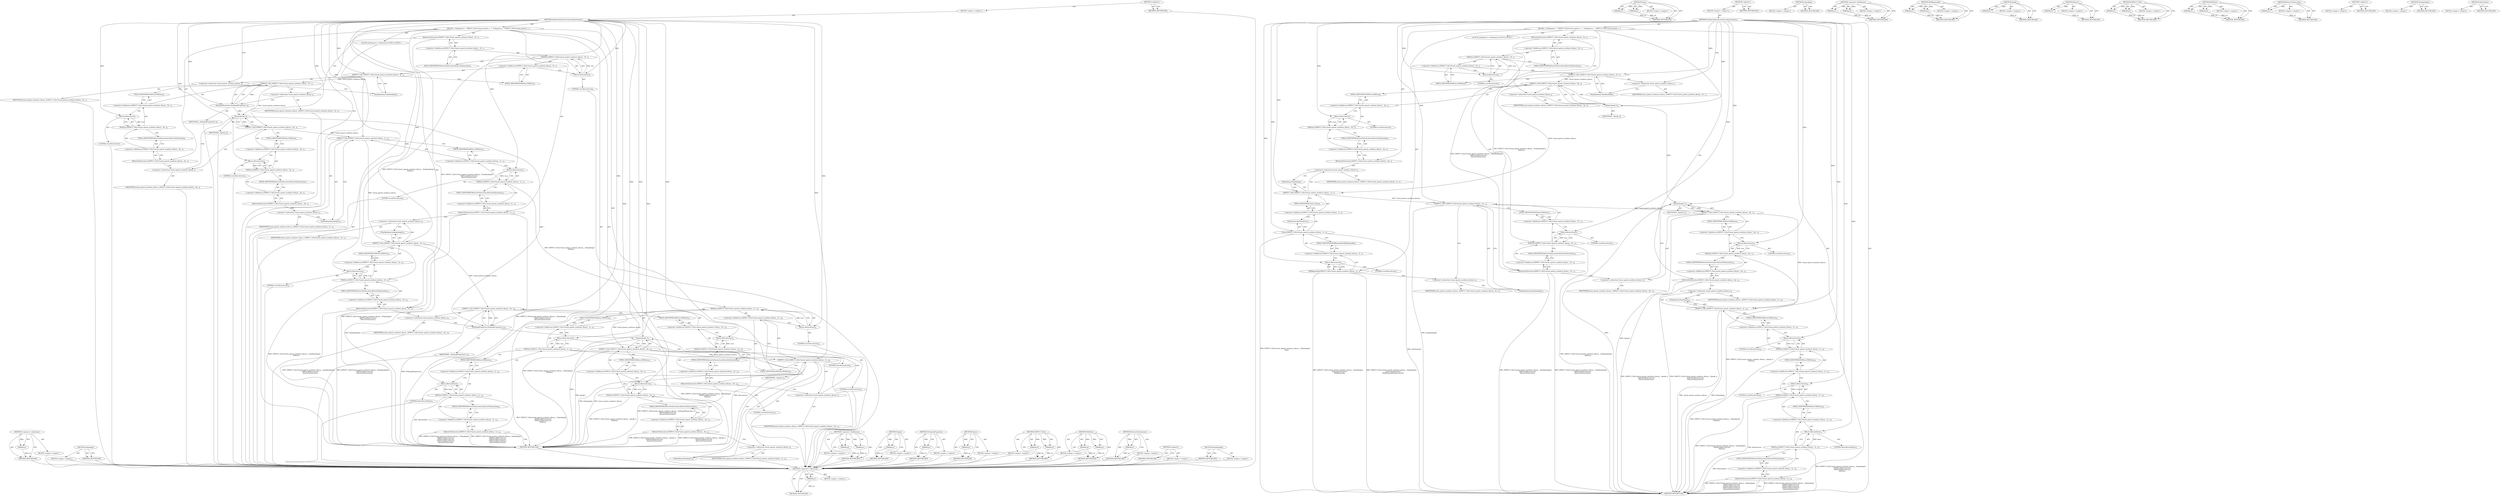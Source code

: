 digraph "StopSpeaking" {
vulnerable_134 [label=<(METHOD,&lt;operator&gt;.indirection)>];
vulnerable_135 [label=<(PARAM,p1)>];
vulnerable_136 [label=<(BLOCK,&lt;empty&gt;,&lt;empty&gt;)>];
vulnerable_137 [label=<(METHOD_RETURN,ANY)>];
vulnerable_154 [label=<(METHOD,Times)>];
vulnerable_155 [label=<(PARAM,p1)>];
vulnerable_156 [label=<(PARAM,p2)>];
vulnerable_157 [label=<(BLOCK,&lt;empty&gt;,&lt;empty&gt;)>];
vulnerable_158 [label=<(METHOD_RETURN,ANY)>];
vulnerable_6 [label=<(METHOD,&lt;global&gt;)<SUB>1</SUB>>];
vulnerable_7 [label=<(BLOCK,&lt;empty&gt;,&lt;empty&gt;)<SUB>1</SUB>>];
vulnerable_8 [label=<(METHOD,SetSpeechSynthesisLibraryExpectations)<SUB>1</SUB>>];
vulnerable_9 [label=<(BLOCK,{
  InSequence s;
   EXPECT_CALL(*mock_speech_s...,{
  InSequence s;
   EXPECT_CALL(*mock_speech_s...)<SUB>1</SUB>>];
vulnerable_10 [label="<(LOCAL,InSequence s: InSequence)<SUB>2</SUB>>"];
vulnerable_11 [label=<(RetiresOnSaturation,EXPECT_CALL(*mock_speech_synthesis_library_, St...)<SUB>3</SUB>>];
vulnerable_12 [label=<(&lt;operator&gt;.fieldAccess,EXPECT_CALL(*mock_speech_synthesis_library_, St...)<SUB>3</SUB>>];
vulnerable_13 [label=<(WillOnce,EXPECT_CALL(*mock_speech_synthesis_library_, St...)<SUB>3</SUB>>];
vulnerable_14 [label=<(&lt;operator&gt;.fieldAccess,EXPECT_CALL(*mock_speech_synthesis_library_, St...)<SUB>3</SUB>>];
vulnerable_15 [label=<(EXPECT_CALL,EXPECT_CALL(*mock_speech_synthesis_library_, St...)<SUB>3</SUB>>];
vulnerable_16 [label=<(&lt;operator&gt;.indirection,*mock_speech_synthesis_library_)<SUB>3</SUB>>];
vulnerable_17 [label=<(IDENTIFIER,mock_speech_synthesis_library_,EXPECT_CALL(*mock_speech_synthesis_library_, St...)<SUB>3</SUB>>];
vulnerable_18 [label=<(StopSpeaking,StopSpeaking())<SUB>3</SUB>>];
vulnerable_19 [label=<(FIELD_IDENTIFIER,WillOnce,WillOnce)<SUB>3</SUB>>];
vulnerable_20 [label=<(Return,Return(true))<SUB>4</SUB>>];
vulnerable_21 [label=<(LITERAL,true,Return(true))<SUB>4</SUB>>];
vulnerable_22 [label=<(FIELD_IDENTIFIER,RetiresOnSaturation,RetiresOnSaturation)<SUB>3</SUB>>];
vulnerable_23 [label=<(RetiresOnSaturation,EXPECT_CALL(*mock_speech_synthesis_library_, Sp...)<SUB>6</SUB>>];
vulnerable_24 [label=<(&lt;operator&gt;.fieldAccess,EXPECT_CALL(*mock_speech_synthesis_library_, Sp...)<SUB>6</SUB>>];
vulnerable_25 [label=<(WillOnce,EXPECT_CALL(*mock_speech_synthesis_library_, Sp...)<SUB>6</SUB>>];
vulnerable_26 [label=<(&lt;operator&gt;.fieldAccess,EXPECT_CALL(*mock_speech_synthesis_library_, Sp...)<SUB>6</SUB>>];
vulnerable_27 [label=<(EXPECT_CALL,EXPECT_CALL(*mock_speech_synthesis_library_, Sp...)<SUB>6</SUB>>];
vulnerable_28 [label=<(&lt;operator&gt;.indirection,*mock_speech_synthesis_library_)<SUB>6</SUB>>];
vulnerable_29 [label=<(IDENTIFIER,mock_speech_synthesis_library_,EXPECT_CALL(*mock_speech_synthesis_library_, Sp...)<SUB>6</SUB>>];
vulnerable_30 [label=<(Speak,Speak(_))<SUB>6</SUB>>];
vulnerable_31 [label=<(IDENTIFIER,_,Speak(_))<SUB>6</SUB>>];
vulnerable_32 [label=<(FIELD_IDENTIFIER,WillOnce,WillOnce)<SUB>6</SUB>>];
vulnerable_33 [label=<(Return,Return(true))<SUB>7</SUB>>];
vulnerable_34 [label=<(LITERAL,true,Return(true))<SUB>7</SUB>>];
vulnerable_35 [label=<(FIELD_IDENTIFIER,RetiresOnSaturation,RetiresOnSaturation)<SUB>6</SUB>>];
vulnerable_36 [label=<(WillRepeatedly,EXPECT_CALL(*mock_speech_synthesis_library_, Is...)<SUB>9</SUB>>];
vulnerable_37 [label=<(&lt;operator&gt;.fieldAccess,EXPECT_CALL(*mock_speech_synthesis_library_, Is...)<SUB>9</SUB>>];
vulnerable_38 [label=<(Times,EXPECT_CALL(*mock_speech_synthesis_library_, Is...)<SUB>9</SUB>>];
vulnerable_39 [label=<(&lt;operator&gt;.fieldAccess,EXPECT_CALL(*mock_speech_synthesis_library_, Is...)<SUB>9</SUB>>];
vulnerable_40 [label=<(EXPECT_CALL,EXPECT_CALL(*mock_speech_synthesis_library_, Is...)<SUB>9</SUB>>];
vulnerable_41 [label=<(&lt;operator&gt;.indirection,*mock_speech_synthesis_library_)<SUB>9</SUB>>];
vulnerable_42 [label=<(IDENTIFIER,mock_speech_synthesis_library_,EXPECT_CALL(*mock_speech_synthesis_library_, Is...)<SUB>9</SUB>>];
vulnerable_43 [label=<(IsSpeaking,IsSpeaking())<SUB>9</SUB>>];
vulnerable_44 [label=<(FIELD_IDENTIFIER,Times,Times)<SUB>9</SUB>>];
vulnerable_45 [label=<(AnyNumber,AnyNumber())<SUB>10</SUB>>];
vulnerable_46 [label=<(FIELD_IDENTIFIER,WillRepeatedly,WillRepeatedly)<SUB>9</SUB>>];
vulnerable_47 [label=<(Return,Return(true))<SUB>11</SUB>>];
vulnerable_48 [label=<(LITERAL,true,Return(true))<SUB>11</SUB>>];
vulnerable_49 [label=<(RetiresOnSaturation,EXPECT_CALL(*mock_speech_synthesis_library_, St...)<SUB>12</SUB>>];
vulnerable_50 [label=<(&lt;operator&gt;.fieldAccess,EXPECT_CALL(*mock_speech_synthesis_library_, St...)<SUB>12</SUB>>];
vulnerable_51 [label=<(WillOnce,EXPECT_CALL(*mock_speech_synthesis_library_, St...)<SUB>12</SUB>>];
vulnerable_52 [label=<(&lt;operator&gt;.fieldAccess,EXPECT_CALL(*mock_speech_synthesis_library_, St...)<SUB>12</SUB>>];
vulnerable_53 [label=<(EXPECT_CALL,EXPECT_CALL(*mock_speech_synthesis_library_, St...)<SUB>12</SUB>>];
vulnerable_54 [label=<(&lt;operator&gt;.indirection,*mock_speech_synthesis_library_)<SUB>12</SUB>>];
vulnerable_55 [label=<(IDENTIFIER,mock_speech_synthesis_library_,EXPECT_CALL(*mock_speech_synthesis_library_, St...)<SUB>12</SUB>>];
vulnerable_56 [label=<(StopSpeaking,StopSpeaking())<SUB>12</SUB>>];
vulnerable_57 [label=<(FIELD_IDENTIFIER,WillOnce,WillOnce)<SUB>12</SUB>>];
vulnerable_58 [label=<(Return,Return(true))<SUB>13</SUB>>];
vulnerable_59 [label=<(LITERAL,true,Return(true))<SUB>13</SUB>>];
vulnerable_60 [label=<(FIELD_IDENTIFIER,RetiresOnSaturation,RetiresOnSaturation)<SUB>12</SUB>>];
vulnerable_61 [label=<(RetiresOnSaturation,EXPECT_CALL(*mock_speech_synthesis_library_, Sp...)<SUB>15</SUB>>];
vulnerable_62 [label=<(&lt;operator&gt;.fieldAccess,EXPECT_CALL(*mock_speech_synthesis_library_, Sp...)<SUB>15</SUB>>];
vulnerable_63 [label=<(WillOnce,EXPECT_CALL(*mock_speech_synthesis_library_, Sp...)<SUB>15</SUB>>];
vulnerable_64 [label=<(&lt;operator&gt;.fieldAccess,EXPECT_CALL(*mock_speech_synthesis_library_, Sp...)<SUB>15</SUB>>];
vulnerable_65 [label=<(EXPECT_CALL,EXPECT_CALL(*mock_speech_synthesis_library_, Sp...)<SUB>15</SUB>>];
vulnerable_66 [label=<(&lt;operator&gt;.indirection,*mock_speech_synthesis_library_)<SUB>15</SUB>>];
vulnerable_67 [label=<(IDENTIFIER,mock_speech_synthesis_library_,EXPECT_CALL(*mock_speech_synthesis_library_, Sp...)<SUB>15</SUB>>];
vulnerable_68 [label=<(Speak,Speak(_))<SUB>15</SUB>>];
vulnerable_69 [label=<(IDENTIFIER,_,Speak(_))<SUB>15</SUB>>];
vulnerable_70 [label=<(FIELD_IDENTIFIER,WillOnce,WillOnce)<SUB>15</SUB>>];
vulnerable_71 [label=<(Return,Return(true))<SUB>16</SUB>>];
vulnerable_72 [label=<(LITERAL,true,Return(true))<SUB>16</SUB>>];
vulnerable_73 [label=<(FIELD_IDENTIFIER,RetiresOnSaturation,RetiresOnSaturation)<SUB>15</SUB>>];
vulnerable_74 [label=<(RetiresOnSaturation,EXPECT_CALL(*mock_speech_synthesis_library_, Is...)<SUB>18</SUB>>];
vulnerable_75 [label=<(&lt;operator&gt;.fieldAccess,EXPECT_CALL(*mock_speech_synthesis_library_, Is...)<SUB>18</SUB>>];
vulnerable_76 [label=<(WillOnce,EXPECT_CALL(*mock_speech_synthesis_library_, Is...)<SUB>18</SUB>>];
vulnerable_77 [label=<(&lt;operator&gt;.fieldAccess,EXPECT_CALL(*mock_speech_synthesis_library_, Is...)<SUB>18</SUB>>];
vulnerable_78 [label=<(WillOnce,EXPECT_CALL(*mock_speech_synthesis_library_, Is...)<SUB>18</SUB>>];
vulnerable_79 [label=<(&lt;operator&gt;.fieldAccess,EXPECT_CALL(*mock_speech_synthesis_library_, Is...)<SUB>18</SUB>>];
vulnerable_80 [label=<(WillOnce,EXPECT_CALL(*mock_speech_synthesis_library_, Is...)<SUB>18</SUB>>];
vulnerable_81 [label=<(&lt;operator&gt;.fieldAccess,EXPECT_CALL(*mock_speech_synthesis_library_, Is...)<SUB>18</SUB>>];
vulnerable_82 [label=<(EXPECT_CALL,EXPECT_CALL(*mock_speech_synthesis_library_, Is...)<SUB>18</SUB>>];
vulnerable_83 [label=<(&lt;operator&gt;.indirection,*mock_speech_synthesis_library_)<SUB>18</SUB>>];
vulnerable_84 [label=<(IDENTIFIER,mock_speech_synthesis_library_,EXPECT_CALL(*mock_speech_synthesis_library_, Is...)<SUB>18</SUB>>];
vulnerable_85 [label=<(IsSpeaking,IsSpeaking())<SUB>18</SUB>>];
vulnerable_86 [label=<(FIELD_IDENTIFIER,WillOnce,WillOnce)<SUB>18</SUB>>];
vulnerable_87 [label=<(Return,Return(true))<SUB>19</SUB>>];
vulnerable_88 [label=<(LITERAL,true,Return(true))<SUB>19</SUB>>];
vulnerable_89 [label=<(FIELD_IDENTIFIER,WillOnce,WillOnce)<SUB>18</SUB>>];
vulnerable_90 [label=<(Return,Return(true))<SUB>20</SUB>>];
vulnerable_91 [label=<(LITERAL,true,Return(true))<SUB>20</SUB>>];
vulnerable_92 [label=<(FIELD_IDENTIFIER,WillOnce,WillOnce)<SUB>18</SUB>>];
vulnerable_93 [label=<(Return,Return(false))<SUB>21</SUB>>];
vulnerable_94 [label=<(LITERAL,false,Return(false))<SUB>21</SUB>>];
vulnerable_95 [label=<(FIELD_IDENTIFIER,RetiresOnSaturation,RetiresOnSaturation)<SUB>18</SUB>>];
vulnerable_96 [label=<(METHOD_RETURN,void)<SUB>1</SUB>>];
vulnerable_98 [label=<(METHOD_RETURN,ANY)<SUB>1</SUB>>];
vulnerable_159 [label=<(METHOD,IsSpeaking)>];
vulnerable_160 [label=<(BLOCK,&lt;empty&gt;,&lt;empty&gt;)>];
vulnerable_161 [label=<(METHOD_RETURN,ANY)>];
vulnerable_119 [label=<(METHOD,&lt;operator&gt;.fieldAccess)>];
vulnerable_120 [label=<(PARAM,p1)>];
vulnerable_121 [label=<(PARAM,p2)>];
vulnerable_122 [label=<(BLOCK,&lt;empty&gt;,&lt;empty&gt;)>];
vulnerable_123 [label=<(METHOD_RETURN,ANY)>];
vulnerable_149 [label=<(METHOD,WillRepeatedly)>];
vulnerable_150 [label=<(PARAM,p1)>];
vulnerable_151 [label=<(PARAM,p2)>];
vulnerable_152 [label=<(BLOCK,&lt;empty&gt;,&lt;empty&gt;)>];
vulnerable_153 [label=<(METHOD_RETURN,ANY)>];
vulnerable_145 [label=<(METHOD,Speak)>];
vulnerable_146 [label=<(PARAM,p1)>];
vulnerable_147 [label=<(BLOCK,&lt;empty&gt;,&lt;empty&gt;)>];
vulnerable_148 [label=<(METHOD_RETURN,ANY)>];
vulnerable_141 [label=<(METHOD,Return)>];
vulnerable_142 [label=<(PARAM,p1)>];
vulnerable_143 [label=<(BLOCK,&lt;empty&gt;,&lt;empty&gt;)>];
vulnerable_144 [label=<(METHOD_RETURN,ANY)>];
vulnerable_129 [label=<(METHOD,EXPECT_CALL)>];
vulnerable_130 [label=<(PARAM,p1)>];
vulnerable_131 [label=<(PARAM,p2)>];
vulnerable_132 [label=<(BLOCK,&lt;empty&gt;,&lt;empty&gt;)>];
vulnerable_133 [label=<(METHOD_RETURN,ANY)>];
vulnerable_124 [label=<(METHOD,WillOnce)>];
vulnerable_125 [label=<(PARAM,p1)>];
vulnerable_126 [label=<(PARAM,p2)>];
vulnerable_127 [label=<(BLOCK,&lt;empty&gt;,&lt;empty&gt;)>];
vulnerable_128 [label=<(METHOD_RETURN,ANY)>];
vulnerable_115 [label=<(METHOD,RetiresOnSaturation)>];
vulnerable_116 [label=<(PARAM,p1)>];
vulnerable_117 [label=<(BLOCK,&lt;empty&gt;,&lt;empty&gt;)>];
vulnerable_118 [label=<(METHOD_RETURN,ANY)>];
vulnerable_109 [label=<(METHOD,&lt;global&gt;)<SUB>1</SUB>>];
vulnerable_110 [label=<(BLOCK,&lt;empty&gt;,&lt;empty&gt;)>];
vulnerable_111 [label=<(METHOD_RETURN,ANY)>];
vulnerable_138 [label=<(METHOD,StopSpeaking)>];
vulnerable_139 [label=<(BLOCK,&lt;empty&gt;,&lt;empty&gt;)>];
vulnerable_140 [label=<(METHOD_RETURN,ANY)>];
vulnerable_162 [label=<(METHOD,AnyNumber)>];
vulnerable_163 [label=<(BLOCK,&lt;empty&gt;,&lt;empty&gt;)>];
vulnerable_164 [label=<(METHOD_RETURN,ANY)>];
fixed_159 [label=<(METHOD,&lt;operator&gt;.indirection)>];
fixed_160 [label=<(PARAM,p1)>];
fixed_161 [label=<(BLOCK,&lt;empty&gt;,&lt;empty&gt;)>];
fixed_162 [label=<(METHOD_RETURN,ANY)>];
fixed_178 [label=<(METHOD,IsSpeaking)>];
fixed_179 [label=<(BLOCK,&lt;empty&gt;,&lt;empty&gt;)>];
fixed_180 [label=<(METHOD_RETURN,ANY)>];
fixed_6 [label=<(METHOD,&lt;global&gt;)<SUB>1</SUB>>];
fixed_7 [label=<(BLOCK,&lt;empty&gt;,&lt;empty&gt;)<SUB>1</SUB>>];
fixed_8 [label=<(METHOD,SetSpeechSynthesisLibraryExpectations)<SUB>1</SUB>>];
fixed_9 [label=<(BLOCK,{
  InSequence s;
   EXPECT_CALL(*mock_speech_s...,{
  InSequence s;
   EXPECT_CALL(*mock_speech_s...)<SUB>1</SUB>>];
fixed_10 [label="<(LOCAL,InSequence s: InSequence)<SUB>2</SUB>>"];
fixed_11 [label=<(RetiresOnSaturation,EXPECT_CALL(*mock_speech_synthesis_library_, St...)<SUB>3</SUB>>];
fixed_12 [label=<(&lt;operator&gt;.fieldAccess,EXPECT_CALL(*mock_speech_synthesis_library_, St...)<SUB>3</SUB>>];
fixed_13 [label=<(WillOnce,EXPECT_CALL(*mock_speech_synthesis_library_, St...)<SUB>3</SUB>>];
fixed_14 [label=<(&lt;operator&gt;.fieldAccess,EXPECT_CALL(*mock_speech_synthesis_library_, St...)<SUB>3</SUB>>];
fixed_15 [label=<(EXPECT_CALL,EXPECT_CALL(*mock_speech_synthesis_library_, St...)<SUB>3</SUB>>];
fixed_16 [label=<(&lt;operator&gt;.indirection,*mock_speech_synthesis_library_)<SUB>3</SUB>>];
fixed_17 [label=<(IDENTIFIER,mock_speech_synthesis_library_,EXPECT_CALL(*mock_speech_synthesis_library_, St...)<SUB>3</SUB>>];
fixed_18 [label=<(StopSpeaking,StopSpeaking())<SUB>3</SUB>>];
fixed_19 [label=<(FIELD_IDENTIFIER,WillOnce,WillOnce)<SUB>3</SUB>>];
fixed_20 [label=<(Return,Return(true))<SUB>4</SUB>>];
fixed_21 [label=<(LITERAL,true,Return(true))<SUB>4</SUB>>];
fixed_22 [label=<(FIELD_IDENTIFIER,RetiresOnSaturation,RetiresOnSaturation)<SUB>3</SUB>>];
fixed_23 [label=<(RetiresOnSaturation,EXPECT_CALL(*mock_speech_synthesis_library_, Se...)<SUB>6</SUB>>];
fixed_24 [label=<(&lt;operator&gt;.fieldAccess,EXPECT_CALL(*mock_speech_synthesis_library_, Se...)<SUB>6</SUB>>];
fixed_25 [label=<(WillOnce,EXPECT_CALL(*mock_speech_synthesis_library_, Se...)<SUB>6</SUB>>];
fixed_26 [label=<(&lt;operator&gt;.fieldAccess,EXPECT_CALL(*mock_speech_synthesis_library_, Se...)<SUB>6</SUB>>];
fixed_27 [label=<(EXPECT_CALL,EXPECT_CALL(*mock_speech_synthesis_library_, Se...)<SUB>6</SUB>>];
fixed_28 [label=<(&lt;operator&gt;.indirection,*mock_speech_synthesis_library_)<SUB>6</SUB>>];
fixed_29 [label=<(IDENTIFIER,mock_speech_synthesis_library_,EXPECT_CALL(*mock_speech_synthesis_library_, Se...)<SUB>6</SUB>>];
fixed_30 [label=<(SetSpeakProperties,SetSpeakProperties(_))<SUB>6</SUB>>];
fixed_31 [label=<(IDENTIFIER,_,SetSpeakProperties(_))<SUB>6</SUB>>];
fixed_32 [label=<(FIELD_IDENTIFIER,WillOnce,WillOnce)<SUB>6</SUB>>];
fixed_33 [label=<(Return,Return(true))<SUB>7</SUB>>];
fixed_34 [label=<(LITERAL,true,Return(true))<SUB>7</SUB>>];
fixed_35 [label=<(FIELD_IDENTIFIER,RetiresOnSaturation,RetiresOnSaturation)<SUB>6</SUB>>];
fixed_36 [label=<(RetiresOnSaturation,EXPECT_CALL(*mock_speech_synthesis_library_, Sp...)<SUB>9</SUB>>];
fixed_37 [label=<(&lt;operator&gt;.fieldAccess,EXPECT_CALL(*mock_speech_synthesis_library_, Sp...)<SUB>9</SUB>>];
fixed_38 [label=<(WillOnce,EXPECT_CALL(*mock_speech_synthesis_library_, Sp...)<SUB>9</SUB>>];
fixed_39 [label=<(&lt;operator&gt;.fieldAccess,EXPECT_CALL(*mock_speech_synthesis_library_, Sp...)<SUB>9</SUB>>];
fixed_40 [label=<(EXPECT_CALL,EXPECT_CALL(*mock_speech_synthesis_library_, Sp...)<SUB>9</SUB>>];
fixed_41 [label=<(&lt;operator&gt;.indirection,*mock_speech_synthesis_library_)<SUB>9</SUB>>];
fixed_42 [label=<(IDENTIFIER,mock_speech_synthesis_library_,EXPECT_CALL(*mock_speech_synthesis_library_, Sp...)<SUB>9</SUB>>];
fixed_43 [label=<(Speak,Speak(_))<SUB>9</SUB>>];
fixed_44 [label=<(IDENTIFIER,_,Speak(_))<SUB>9</SUB>>];
fixed_45 [label=<(FIELD_IDENTIFIER,WillOnce,WillOnce)<SUB>9</SUB>>];
fixed_46 [label=<(Return,Return(true))<SUB>10</SUB>>];
fixed_47 [label=<(LITERAL,true,Return(true))<SUB>10</SUB>>];
fixed_48 [label=<(FIELD_IDENTIFIER,RetiresOnSaturation,RetiresOnSaturation)<SUB>9</SUB>>];
fixed_49 [label=<(RetiresOnSaturation,EXPECT_CALL(*mock_speech_synthesis_library_, Is...)<SUB>12</SUB>>];
fixed_50 [label=<(&lt;operator&gt;.fieldAccess,EXPECT_CALL(*mock_speech_synthesis_library_, Is...)<SUB>12</SUB>>];
fixed_51 [label=<(WillOnce,EXPECT_CALL(*mock_speech_synthesis_library_, Is...)<SUB>12</SUB>>];
fixed_52 [label=<(&lt;operator&gt;.fieldAccess,EXPECT_CALL(*mock_speech_synthesis_library_, Is...)<SUB>12</SUB>>];
fixed_53 [label=<(EXPECT_CALL,EXPECT_CALL(*mock_speech_synthesis_library_, Is...)<SUB>12</SUB>>];
fixed_54 [label=<(&lt;operator&gt;.indirection,*mock_speech_synthesis_library_)<SUB>12</SUB>>];
fixed_55 [label=<(IDENTIFIER,mock_speech_synthesis_library_,EXPECT_CALL(*mock_speech_synthesis_library_, Is...)<SUB>12</SUB>>];
fixed_56 [label=<(IsSpeaking,IsSpeaking())<SUB>12</SUB>>];
fixed_57 [label=<(FIELD_IDENTIFIER,WillOnce,WillOnce)<SUB>12</SUB>>];
fixed_58 [label=<(Return,Return(true))<SUB>13</SUB>>];
fixed_59 [label=<(LITERAL,true,Return(true))<SUB>13</SUB>>];
fixed_60 [label=<(FIELD_IDENTIFIER,RetiresOnSaturation,RetiresOnSaturation)<SUB>12</SUB>>];
fixed_61 [label=<(RetiresOnSaturation,EXPECT_CALL(*mock_speech_synthesis_library_, St...)<SUB>15</SUB>>];
fixed_62 [label=<(&lt;operator&gt;.fieldAccess,EXPECT_CALL(*mock_speech_synthesis_library_, St...)<SUB>15</SUB>>];
fixed_63 [label=<(WillOnce,EXPECT_CALL(*mock_speech_synthesis_library_, St...)<SUB>15</SUB>>];
fixed_64 [label=<(&lt;operator&gt;.fieldAccess,EXPECT_CALL(*mock_speech_synthesis_library_, St...)<SUB>15</SUB>>];
fixed_65 [label=<(EXPECT_CALL,EXPECT_CALL(*mock_speech_synthesis_library_, St...)<SUB>15</SUB>>];
fixed_66 [label=<(&lt;operator&gt;.indirection,*mock_speech_synthesis_library_)<SUB>15</SUB>>];
fixed_67 [label=<(IDENTIFIER,mock_speech_synthesis_library_,EXPECT_CALL(*mock_speech_synthesis_library_, St...)<SUB>15</SUB>>];
fixed_68 [label=<(StopSpeaking,StopSpeaking())<SUB>15</SUB>>];
fixed_69 [label=<(FIELD_IDENTIFIER,WillOnce,WillOnce)<SUB>15</SUB>>];
fixed_70 [label=<(Return,Return(true))<SUB>16</SUB>>];
fixed_71 [label=<(LITERAL,true,Return(true))<SUB>16</SUB>>];
fixed_72 [label=<(FIELD_IDENTIFIER,RetiresOnSaturation,RetiresOnSaturation)<SUB>15</SUB>>];
fixed_73 [label=<(RetiresOnSaturation,EXPECT_CALL(*mock_speech_synthesis_library_, Se...)<SUB>18</SUB>>];
fixed_74 [label=<(&lt;operator&gt;.fieldAccess,EXPECT_CALL(*mock_speech_synthesis_library_, Se...)<SUB>18</SUB>>];
fixed_75 [label=<(WillOnce,EXPECT_CALL(*mock_speech_synthesis_library_, Se...)<SUB>18</SUB>>];
fixed_76 [label=<(&lt;operator&gt;.fieldAccess,EXPECT_CALL(*mock_speech_synthesis_library_, Se...)<SUB>18</SUB>>];
fixed_77 [label=<(EXPECT_CALL,EXPECT_CALL(*mock_speech_synthesis_library_, Se...)<SUB>18</SUB>>];
fixed_78 [label=<(&lt;operator&gt;.indirection,*mock_speech_synthesis_library_)<SUB>18</SUB>>];
fixed_79 [label=<(IDENTIFIER,mock_speech_synthesis_library_,EXPECT_CALL(*mock_speech_synthesis_library_, Se...)<SUB>18</SUB>>];
fixed_80 [label=<(SetSpeakProperties,SetSpeakProperties(_))<SUB>18</SUB>>];
fixed_81 [label=<(IDENTIFIER,_,SetSpeakProperties(_))<SUB>18</SUB>>];
fixed_82 [label=<(FIELD_IDENTIFIER,WillOnce,WillOnce)<SUB>18</SUB>>];
fixed_83 [label=<(Return,Return(true))<SUB>19</SUB>>];
fixed_84 [label=<(LITERAL,true,Return(true))<SUB>19</SUB>>];
fixed_85 [label=<(FIELD_IDENTIFIER,RetiresOnSaturation,RetiresOnSaturation)<SUB>18</SUB>>];
fixed_86 [label=<(RetiresOnSaturation,EXPECT_CALL(*mock_speech_synthesis_library_, Sp...)<SUB>21</SUB>>];
fixed_87 [label=<(&lt;operator&gt;.fieldAccess,EXPECT_CALL(*mock_speech_synthesis_library_, Sp...)<SUB>21</SUB>>];
fixed_88 [label=<(WillOnce,EXPECT_CALL(*mock_speech_synthesis_library_, Sp...)<SUB>21</SUB>>];
fixed_89 [label=<(&lt;operator&gt;.fieldAccess,EXPECT_CALL(*mock_speech_synthesis_library_, Sp...)<SUB>21</SUB>>];
fixed_90 [label=<(EXPECT_CALL,EXPECT_CALL(*mock_speech_synthesis_library_, Sp...)<SUB>21</SUB>>];
fixed_91 [label=<(&lt;operator&gt;.indirection,*mock_speech_synthesis_library_)<SUB>21</SUB>>];
fixed_92 [label=<(IDENTIFIER,mock_speech_synthesis_library_,EXPECT_CALL(*mock_speech_synthesis_library_, Sp...)<SUB>21</SUB>>];
fixed_93 [label=<(Speak,Speak(_))<SUB>21</SUB>>];
fixed_94 [label=<(IDENTIFIER,_,Speak(_))<SUB>21</SUB>>];
fixed_95 [label=<(FIELD_IDENTIFIER,WillOnce,WillOnce)<SUB>21</SUB>>];
fixed_96 [label=<(Return,Return(true))<SUB>22</SUB>>];
fixed_97 [label=<(LITERAL,true,Return(true))<SUB>22</SUB>>];
fixed_98 [label=<(FIELD_IDENTIFIER,RetiresOnSaturation,RetiresOnSaturation)<SUB>21</SUB>>];
fixed_99 [label=<(RetiresOnSaturation,EXPECT_CALL(*mock_speech_synthesis_library_, Is...)<SUB>24</SUB>>];
fixed_100 [label=<(&lt;operator&gt;.fieldAccess,EXPECT_CALL(*mock_speech_synthesis_library_, Is...)<SUB>24</SUB>>];
fixed_101 [label=<(WillOnce,EXPECT_CALL(*mock_speech_synthesis_library_, Is...)<SUB>24</SUB>>];
fixed_102 [label=<(&lt;operator&gt;.fieldAccess,EXPECT_CALL(*mock_speech_synthesis_library_, Is...)<SUB>24</SUB>>];
fixed_103 [label=<(WillOnce,EXPECT_CALL(*mock_speech_synthesis_library_, Is...)<SUB>24</SUB>>];
fixed_104 [label=<(&lt;operator&gt;.fieldAccess,EXPECT_CALL(*mock_speech_synthesis_library_, Is...)<SUB>24</SUB>>];
fixed_105 [label=<(WillOnce,EXPECT_CALL(*mock_speech_synthesis_library_, Is...)<SUB>24</SUB>>];
fixed_106 [label=<(&lt;operator&gt;.fieldAccess,EXPECT_CALL(*mock_speech_synthesis_library_, Is...)<SUB>24</SUB>>];
fixed_107 [label=<(EXPECT_CALL,EXPECT_CALL(*mock_speech_synthesis_library_, Is...)<SUB>24</SUB>>];
fixed_108 [label=<(&lt;operator&gt;.indirection,*mock_speech_synthesis_library_)<SUB>24</SUB>>];
fixed_109 [label=<(IDENTIFIER,mock_speech_synthesis_library_,EXPECT_CALL(*mock_speech_synthesis_library_, Is...)<SUB>24</SUB>>];
fixed_110 [label=<(IsSpeaking,IsSpeaking())<SUB>24</SUB>>];
fixed_111 [label=<(FIELD_IDENTIFIER,WillOnce,WillOnce)<SUB>24</SUB>>];
fixed_112 [label=<(Return,Return(true))<SUB>25</SUB>>];
fixed_113 [label=<(LITERAL,true,Return(true))<SUB>25</SUB>>];
fixed_114 [label=<(FIELD_IDENTIFIER,WillOnce,WillOnce)<SUB>24</SUB>>];
fixed_115 [label=<(Return,Return(true))<SUB>26</SUB>>];
fixed_116 [label=<(LITERAL,true,Return(true))<SUB>26</SUB>>];
fixed_117 [label=<(FIELD_IDENTIFIER,WillOnce,WillOnce)<SUB>24</SUB>>];
fixed_118 [label=<(Return,Return(false))<SUB>27</SUB>>];
fixed_119 [label=<(LITERAL,false,Return(false))<SUB>27</SUB>>];
fixed_120 [label=<(FIELD_IDENTIFIER,RetiresOnSaturation,RetiresOnSaturation)<SUB>24</SUB>>];
fixed_121 [label=<(METHOD_RETURN,void)<SUB>1</SUB>>];
fixed_123 [label=<(METHOD_RETURN,ANY)<SUB>1</SUB>>];
fixed_144 [label=<(METHOD,&lt;operator&gt;.fieldAccess)>];
fixed_145 [label=<(PARAM,p1)>];
fixed_146 [label=<(PARAM,p2)>];
fixed_147 [label=<(BLOCK,&lt;empty&gt;,&lt;empty&gt;)>];
fixed_148 [label=<(METHOD_RETURN,ANY)>];
fixed_174 [label=<(METHOD,Speak)>];
fixed_175 [label=<(PARAM,p1)>];
fixed_176 [label=<(BLOCK,&lt;empty&gt;,&lt;empty&gt;)>];
fixed_177 [label=<(METHOD_RETURN,ANY)>];
fixed_170 [label=<(METHOD,SetSpeakProperties)>];
fixed_171 [label=<(PARAM,p1)>];
fixed_172 [label=<(BLOCK,&lt;empty&gt;,&lt;empty&gt;)>];
fixed_173 [label=<(METHOD_RETURN,ANY)>];
fixed_166 [label=<(METHOD,Return)>];
fixed_167 [label=<(PARAM,p1)>];
fixed_168 [label=<(BLOCK,&lt;empty&gt;,&lt;empty&gt;)>];
fixed_169 [label=<(METHOD_RETURN,ANY)>];
fixed_154 [label=<(METHOD,EXPECT_CALL)>];
fixed_155 [label=<(PARAM,p1)>];
fixed_156 [label=<(PARAM,p2)>];
fixed_157 [label=<(BLOCK,&lt;empty&gt;,&lt;empty&gt;)>];
fixed_158 [label=<(METHOD_RETURN,ANY)>];
fixed_149 [label=<(METHOD,WillOnce)>];
fixed_150 [label=<(PARAM,p1)>];
fixed_151 [label=<(PARAM,p2)>];
fixed_152 [label=<(BLOCK,&lt;empty&gt;,&lt;empty&gt;)>];
fixed_153 [label=<(METHOD_RETURN,ANY)>];
fixed_140 [label=<(METHOD,RetiresOnSaturation)>];
fixed_141 [label=<(PARAM,p1)>];
fixed_142 [label=<(BLOCK,&lt;empty&gt;,&lt;empty&gt;)>];
fixed_143 [label=<(METHOD_RETURN,ANY)>];
fixed_134 [label=<(METHOD,&lt;global&gt;)<SUB>1</SUB>>];
fixed_135 [label=<(BLOCK,&lt;empty&gt;,&lt;empty&gt;)>];
fixed_136 [label=<(METHOD_RETURN,ANY)>];
fixed_163 [label=<(METHOD,StopSpeaking)>];
fixed_164 [label=<(BLOCK,&lt;empty&gt;,&lt;empty&gt;)>];
fixed_165 [label=<(METHOD_RETURN,ANY)>];
vulnerable_134 -> vulnerable_135  [key=0, label="AST: "];
vulnerable_134 -> vulnerable_135  [key=1, label="DDG: "];
vulnerable_134 -> vulnerable_136  [key=0, label="AST: "];
vulnerable_134 -> vulnerable_137  [key=0, label="AST: "];
vulnerable_134 -> vulnerable_137  [key=1, label="CFG: "];
vulnerable_135 -> vulnerable_137  [key=0, label="DDG: p1"];
vulnerable_154 -> vulnerable_155  [key=0, label="AST: "];
vulnerable_154 -> vulnerable_155  [key=1, label="DDG: "];
vulnerable_154 -> vulnerable_157  [key=0, label="AST: "];
vulnerable_154 -> vulnerable_156  [key=0, label="AST: "];
vulnerable_154 -> vulnerable_156  [key=1, label="DDG: "];
vulnerable_154 -> vulnerable_158  [key=0, label="AST: "];
vulnerable_154 -> vulnerable_158  [key=1, label="CFG: "];
vulnerable_155 -> vulnerable_158  [key=0, label="DDG: p1"];
vulnerable_156 -> vulnerable_158  [key=0, label="DDG: p2"];
vulnerable_6 -> vulnerable_7  [key=0, label="AST: "];
vulnerable_6 -> vulnerable_98  [key=0, label="AST: "];
vulnerable_6 -> vulnerable_98  [key=1, label="CFG: "];
vulnerable_7 -> vulnerable_8  [key=0, label="AST: "];
vulnerable_8 -> vulnerable_9  [key=0, label="AST: "];
vulnerable_8 -> vulnerable_96  [key=0, label="AST: "];
vulnerable_8 -> vulnerable_16  [key=0, label="CFG: "];
vulnerable_8 -> vulnerable_47  [key=0, label="DDG: "];
vulnerable_8 -> vulnerable_38  [key=0, label="DDG: "];
vulnerable_8 -> vulnerable_20  [key=0, label="DDG: "];
vulnerable_8 -> vulnerable_33  [key=0, label="DDG: "];
vulnerable_8 -> vulnerable_58  [key=0, label="DDG: "];
vulnerable_8 -> vulnerable_71  [key=0, label="DDG: "];
vulnerable_8 -> vulnerable_93  [key=0, label="DDG: "];
vulnerable_8 -> vulnerable_15  [key=0, label="DDG: "];
vulnerable_8 -> vulnerable_40  [key=0, label="DDG: "];
vulnerable_8 -> vulnerable_53  [key=0, label="DDG: "];
vulnerable_8 -> vulnerable_30  [key=0, label="DDG: "];
vulnerable_8 -> vulnerable_68  [key=0, label="DDG: "];
vulnerable_8 -> vulnerable_90  [key=0, label="DDG: "];
vulnerable_8 -> vulnerable_87  [key=0, label="DDG: "];
vulnerable_8 -> vulnerable_82  [key=0, label="DDG: "];
vulnerable_9 -> vulnerable_10  [key=0, label="AST: "];
vulnerable_9 -> vulnerable_11  [key=0, label="AST: "];
vulnerable_9 -> vulnerable_23  [key=0, label="AST: "];
vulnerable_9 -> vulnerable_36  [key=0, label="AST: "];
vulnerable_9 -> vulnerable_49  [key=0, label="AST: "];
vulnerable_9 -> vulnerable_61  [key=0, label="AST: "];
vulnerable_9 -> vulnerable_74  [key=0, label="AST: "];
vulnerable_11 -> vulnerable_12  [key=0, label="AST: "];
vulnerable_11 -> vulnerable_28  [key=0, label="CFG: "];
vulnerable_11 -> vulnerable_49  [key=0, label="DDG: EXPECT_CALL(*mock_speech_synthesis_library_, StopSpeaking())
       .WillOnce(Return(true))
       .RetiresOnSaturation"];
vulnerable_12 -> vulnerable_13  [key=0, label="AST: "];
vulnerable_12 -> vulnerable_22  [key=0, label="AST: "];
vulnerable_12 -> vulnerable_11  [key=0, label="CFG: "];
vulnerable_13 -> vulnerable_14  [key=0, label="AST: "];
vulnerable_13 -> vulnerable_20  [key=0, label="AST: "];
vulnerable_13 -> vulnerable_22  [key=0, label="CFG: "];
vulnerable_13 -> vulnerable_51  [key=0, label="DDG: EXPECT_CALL(*mock_speech_synthesis_library_, StopSpeaking())
       .WillOnce"];
vulnerable_14 -> vulnerable_15  [key=0, label="AST: "];
vulnerable_14 -> vulnerable_19  [key=0, label="AST: "];
vulnerable_14 -> vulnerable_20  [key=0, label="CFG: "];
vulnerable_15 -> vulnerable_16  [key=0, label="AST: "];
vulnerable_15 -> vulnerable_18  [key=0, label="AST: "];
vulnerable_15 -> vulnerable_19  [key=0, label="CFG: "];
vulnerable_15 -> vulnerable_27  [key=0, label="DDG: *mock_speech_synthesis_library_"];
vulnerable_16 -> vulnerable_17  [key=0, label="AST: "];
vulnerable_16 -> vulnerable_18  [key=0, label="CFG: "];
vulnerable_18 -> vulnerable_15  [key=0, label="CFG: "];
vulnerable_19 -> vulnerable_14  [key=0, label="CFG: "];
vulnerable_20 -> vulnerable_21  [key=0, label="AST: "];
vulnerable_20 -> vulnerable_13  [key=0, label="CFG: "];
vulnerable_20 -> vulnerable_13  [key=1, label="DDG: true"];
vulnerable_22 -> vulnerable_12  [key=0, label="CFG: "];
vulnerable_23 -> vulnerable_24  [key=0, label="AST: "];
vulnerable_23 -> vulnerable_41  [key=0, label="CFG: "];
vulnerable_24 -> vulnerable_25  [key=0, label="AST: "];
vulnerable_24 -> vulnerable_35  [key=0, label="AST: "];
vulnerable_24 -> vulnerable_23  [key=0, label="CFG: "];
vulnerable_25 -> vulnerable_26  [key=0, label="AST: "];
vulnerable_25 -> vulnerable_33  [key=0, label="AST: "];
vulnerable_25 -> vulnerable_35  [key=0, label="CFG: "];
vulnerable_26 -> vulnerable_27  [key=0, label="AST: "];
vulnerable_26 -> vulnerable_32  [key=0, label="AST: "];
vulnerable_26 -> vulnerable_33  [key=0, label="CFG: "];
vulnerable_27 -> vulnerable_28  [key=0, label="AST: "];
vulnerable_27 -> vulnerable_30  [key=0, label="AST: "];
vulnerable_27 -> vulnerable_32  [key=0, label="CFG: "];
vulnerable_27 -> vulnerable_40  [key=0, label="DDG: *mock_speech_synthesis_library_"];
vulnerable_28 -> vulnerable_29  [key=0, label="AST: "];
vulnerable_28 -> vulnerable_30  [key=0, label="CFG: "];
vulnerable_30 -> vulnerable_31  [key=0, label="AST: "];
vulnerable_30 -> vulnerable_27  [key=0, label="CFG: "];
vulnerable_30 -> vulnerable_27  [key=1, label="DDG: _"];
vulnerable_30 -> vulnerable_68  [key=0, label="DDG: _"];
vulnerable_32 -> vulnerable_26  [key=0, label="CFG: "];
vulnerable_33 -> vulnerable_34  [key=0, label="AST: "];
vulnerable_33 -> vulnerable_25  [key=0, label="CFG: "];
vulnerable_33 -> vulnerable_25  [key=1, label="DDG: true"];
vulnerable_35 -> vulnerable_24  [key=0, label="CFG: "];
vulnerable_36 -> vulnerable_37  [key=0, label="AST: "];
vulnerable_36 -> vulnerable_47  [key=0, label="AST: "];
vulnerable_36 -> vulnerable_54  [key=0, label="CFG: "];
vulnerable_36 -> vulnerable_96  [key=0, label="DDG: EXPECT_CALL(*mock_speech_synthesis_library_, IsSpeaking())
      .Times(AnyNumber())
      .WillRepeatedly"];
vulnerable_36 -> vulnerable_96  [key=1, label="DDG: EXPECT_CALL(*mock_speech_synthesis_library_, IsSpeaking())
      .Times(AnyNumber())
      .WillRepeatedly(Return(true))"];
vulnerable_37 -> vulnerable_38  [key=0, label="AST: "];
vulnerable_37 -> vulnerable_46  [key=0, label="AST: "];
vulnerable_37 -> vulnerable_47  [key=0, label="CFG: "];
vulnerable_38 -> vulnerable_39  [key=0, label="AST: "];
vulnerable_38 -> vulnerable_45  [key=0, label="AST: "];
vulnerable_38 -> vulnerable_46  [key=0, label="CFG: "];
vulnerable_38 -> vulnerable_96  [key=0, label="DDG: EXPECT_CALL(*mock_speech_synthesis_library_, IsSpeaking())
      .Times"];
vulnerable_38 -> vulnerable_96  [key=1, label="DDG: AnyNumber()"];
vulnerable_39 -> vulnerable_40  [key=0, label="AST: "];
vulnerable_39 -> vulnerable_44  [key=0, label="AST: "];
vulnerable_39 -> vulnerable_45  [key=0, label="CFG: "];
vulnerable_40 -> vulnerable_41  [key=0, label="AST: "];
vulnerable_40 -> vulnerable_43  [key=0, label="AST: "];
vulnerable_40 -> vulnerable_44  [key=0, label="CFG: "];
vulnerable_40 -> vulnerable_53  [key=0, label="DDG: *mock_speech_synthesis_library_"];
vulnerable_41 -> vulnerable_42  [key=0, label="AST: "];
vulnerable_41 -> vulnerable_43  [key=0, label="CFG: "];
vulnerable_43 -> vulnerable_40  [key=0, label="CFG: "];
vulnerable_44 -> vulnerable_39  [key=0, label="CFG: "];
vulnerable_45 -> vulnerable_38  [key=0, label="CFG: "];
vulnerable_46 -> vulnerable_37  [key=0, label="CFG: "];
vulnerable_47 -> vulnerable_48  [key=0, label="AST: "];
vulnerable_47 -> vulnerable_36  [key=0, label="CFG: "];
vulnerable_47 -> vulnerable_36  [key=1, label="DDG: true"];
vulnerable_49 -> vulnerable_50  [key=0, label="AST: "];
vulnerable_49 -> vulnerable_66  [key=0, label="CFG: "];
vulnerable_49 -> vulnerable_96  [key=0, label="DDG: EXPECT_CALL(*mock_speech_synthesis_library_, StopSpeaking())
       .WillOnce(Return(true))
       .RetiresOnSaturation"];
vulnerable_49 -> vulnerable_96  [key=1, label="DDG: EXPECT_CALL(*mock_speech_synthesis_library_, StopSpeaking())
       .WillOnce(Return(true))
       .RetiresOnSaturation()"];
vulnerable_50 -> vulnerable_51  [key=0, label="AST: "];
vulnerable_50 -> vulnerable_60  [key=0, label="AST: "];
vulnerable_50 -> vulnerable_49  [key=0, label="CFG: "];
vulnerable_51 -> vulnerable_52  [key=0, label="AST: "];
vulnerable_51 -> vulnerable_58  [key=0, label="AST: "];
vulnerable_51 -> vulnerable_60  [key=0, label="CFG: "];
vulnerable_51 -> vulnerable_96  [key=0, label="DDG: EXPECT_CALL(*mock_speech_synthesis_library_, StopSpeaking())
       .WillOnce"];
vulnerable_52 -> vulnerable_53  [key=0, label="AST: "];
vulnerable_52 -> vulnerable_57  [key=0, label="AST: "];
vulnerable_52 -> vulnerable_58  [key=0, label="CFG: "];
vulnerable_53 -> vulnerable_54  [key=0, label="AST: "];
vulnerable_53 -> vulnerable_56  [key=0, label="AST: "];
vulnerable_53 -> vulnerable_57  [key=0, label="CFG: "];
vulnerable_53 -> vulnerable_96  [key=0, label="DDG: StopSpeaking()"];
vulnerable_53 -> vulnerable_65  [key=0, label="DDG: *mock_speech_synthesis_library_"];
vulnerable_54 -> vulnerable_55  [key=0, label="AST: "];
vulnerable_54 -> vulnerable_56  [key=0, label="CFG: "];
vulnerable_56 -> vulnerable_53  [key=0, label="CFG: "];
vulnerable_57 -> vulnerable_52  [key=0, label="CFG: "];
vulnerable_58 -> vulnerable_59  [key=0, label="AST: "];
vulnerable_58 -> vulnerable_51  [key=0, label="CFG: "];
vulnerable_58 -> vulnerable_51  [key=1, label="DDG: true"];
vulnerable_60 -> vulnerable_50  [key=0, label="CFG: "];
vulnerable_61 -> vulnerable_62  [key=0, label="AST: "];
vulnerable_61 -> vulnerable_83  [key=0, label="CFG: "];
vulnerable_61 -> vulnerable_96  [key=0, label="DDG: EXPECT_CALL(*mock_speech_synthesis_library_, Speak(_))
       .WillOnce(Return(true))
       .RetiresOnSaturation"];
vulnerable_61 -> vulnerable_96  [key=1, label="DDG: EXPECT_CALL(*mock_speech_synthesis_library_, Speak(_))
       .WillOnce(Return(true))
       .RetiresOnSaturation()"];
vulnerable_62 -> vulnerable_63  [key=0, label="AST: "];
vulnerable_62 -> vulnerable_73  [key=0, label="AST: "];
vulnerable_62 -> vulnerable_61  [key=0, label="CFG: "];
vulnerable_63 -> vulnerable_64  [key=0, label="AST: "];
vulnerable_63 -> vulnerable_71  [key=0, label="AST: "];
vulnerable_63 -> vulnerable_73  [key=0, label="CFG: "];
vulnerable_63 -> vulnerable_96  [key=0, label="DDG: EXPECT_CALL(*mock_speech_synthesis_library_, Speak(_))
       .WillOnce"];
vulnerable_64 -> vulnerable_65  [key=0, label="AST: "];
vulnerable_64 -> vulnerable_70  [key=0, label="AST: "];
vulnerable_64 -> vulnerable_71  [key=0, label="CFG: "];
vulnerable_65 -> vulnerable_66  [key=0, label="AST: "];
vulnerable_65 -> vulnerable_68  [key=0, label="AST: "];
vulnerable_65 -> vulnerable_70  [key=0, label="CFG: "];
vulnerable_65 -> vulnerable_96  [key=0, label="DDG: Speak(_)"];
vulnerable_65 -> vulnerable_82  [key=0, label="DDG: *mock_speech_synthesis_library_"];
vulnerable_66 -> vulnerable_67  [key=0, label="AST: "];
vulnerable_66 -> vulnerable_68  [key=0, label="CFG: "];
vulnerable_68 -> vulnerable_69  [key=0, label="AST: "];
vulnerable_68 -> vulnerable_65  [key=0, label="CFG: "];
vulnerable_68 -> vulnerable_65  [key=1, label="DDG: _"];
vulnerable_68 -> vulnerable_96  [key=0, label="DDG: _"];
vulnerable_70 -> vulnerable_64  [key=0, label="CFG: "];
vulnerable_71 -> vulnerable_72  [key=0, label="AST: "];
vulnerable_71 -> vulnerable_63  [key=0, label="CFG: "];
vulnerable_71 -> vulnerable_63  [key=1, label="DDG: true"];
vulnerable_73 -> vulnerable_62  [key=0, label="CFG: "];
vulnerable_74 -> vulnerable_75  [key=0, label="AST: "];
vulnerable_74 -> vulnerable_96  [key=0, label="CFG: "];
vulnerable_74 -> vulnerable_96  [key=1, label="DDG: EXPECT_CALL(*mock_speech_synthesis_library_, IsSpeaking())
      .WillOnce(Return(true))
      .WillOnce(Return(true))
      .WillOnce(Return(false))
      .RetiresOnSaturation"];
vulnerable_74 -> vulnerable_96  [key=2, label="DDG: EXPECT_CALL(*mock_speech_synthesis_library_, IsSpeaking())
      .WillOnce(Return(true))
      .WillOnce(Return(true))
      .WillOnce(Return(false))
      .RetiresOnSaturation()"];
vulnerable_75 -> vulnerable_76  [key=0, label="AST: "];
vulnerable_75 -> vulnerable_95  [key=0, label="AST: "];
vulnerable_75 -> vulnerable_74  [key=0, label="CFG: "];
vulnerable_76 -> vulnerable_77  [key=0, label="AST: "];
vulnerable_76 -> vulnerable_93  [key=0, label="AST: "];
vulnerable_76 -> vulnerable_95  [key=0, label="CFG: "];
vulnerable_76 -> vulnerable_96  [key=0, label="DDG: EXPECT_CALL(*mock_speech_synthesis_library_, IsSpeaking())
      .WillOnce(Return(true))
      .WillOnce(Return(true))
      .WillOnce"];
vulnerable_76 -> vulnerable_96  [key=1, label="DDG: Return(false)"];
vulnerable_77 -> vulnerable_78  [key=0, label="AST: "];
vulnerable_77 -> vulnerable_92  [key=0, label="AST: "];
vulnerable_77 -> vulnerable_93  [key=0, label="CFG: "];
vulnerable_78 -> vulnerable_79  [key=0, label="AST: "];
vulnerable_78 -> vulnerable_90  [key=0, label="AST: "];
vulnerable_78 -> vulnerable_92  [key=0, label="CFG: "];
vulnerable_78 -> vulnerable_96  [key=0, label="DDG: EXPECT_CALL(*mock_speech_synthesis_library_, IsSpeaking())
      .WillOnce(Return(true))
      .WillOnce"];
vulnerable_78 -> vulnerable_96  [key=1, label="DDG: Return(true)"];
vulnerable_79 -> vulnerable_80  [key=0, label="AST: "];
vulnerable_79 -> vulnerable_89  [key=0, label="AST: "];
vulnerable_79 -> vulnerable_90  [key=0, label="CFG: "];
vulnerable_80 -> vulnerable_81  [key=0, label="AST: "];
vulnerable_80 -> vulnerable_87  [key=0, label="AST: "];
vulnerable_80 -> vulnerable_89  [key=0, label="CFG: "];
vulnerable_80 -> vulnerable_96  [key=0, label="DDG: EXPECT_CALL(*mock_speech_synthesis_library_, IsSpeaking())
      .WillOnce"];
vulnerable_81 -> vulnerable_82  [key=0, label="AST: "];
vulnerable_81 -> vulnerable_86  [key=0, label="AST: "];
vulnerable_81 -> vulnerable_87  [key=0, label="CFG: "];
vulnerable_82 -> vulnerable_83  [key=0, label="AST: "];
vulnerable_82 -> vulnerable_85  [key=0, label="AST: "];
vulnerable_82 -> vulnerable_86  [key=0, label="CFG: "];
vulnerable_82 -> vulnerable_96  [key=0, label="DDG: *mock_speech_synthesis_library_"];
vulnerable_82 -> vulnerable_96  [key=1, label="DDG: IsSpeaking()"];
vulnerable_83 -> vulnerable_84  [key=0, label="AST: "];
vulnerable_83 -> vulnerable_85  [key=0, label="CFG: "];
vulnerable_85 -> vulnerable_82  [key=0, label="CFG: "];
vulnerable_86 -> vulnerable_81  [key=0, label="CFG: "];
vulnerable_87 -> vulnerable_88  [key=0, label="AST: "];
vulnerable_87 -> vulnerable_80  [key=0, label="CFG: "];
vulnerable_87 -> vulnerable_80  [key=1, label="DDG: true"];
vulnerable_89 -> vulnerable_79  [key=0, label="CFG: "];
vulnerable_90 -> vulnerable_91  [key=0, label="AST: "];
vulnerable_90 -> vulnerable_78  [key=0, label="CFG: "];
vulnerable_90 -> vulnerable_78  [key=1, label="DDG: true"];
vulnerable_92 -> vulnerable_77  [key=0, label="CFG: "];
vulnerable_93 -> vulnerable_94  [key=0, label="AST: "];
vulnerable_93 -> vulnerable_76  [key=0, label="CFG: "];
vulnerable_93 -> vulnerable_76  [key=1, label="DDG: false"];
vulnerable_95 -> vulnerable_75  [key=0, label="CFG: "];
vulnerable_159 -> vulnerable_160  [key=0, label="AST: "];
vulnerable_159 -> vulnerable_161  [key=0, label="AST: "];
vulnerable_159 -> vulnerable_161  [key=1, label="CFG: "];
vulnerable_119 -> vulnerable_120  [key=0, label="AST: "];
vulnerable_119 -> vulnerable_120  [key=1, label="DDG: "];
vulnerable_119 -> vulnerable_122  [key=0, label="AST: "];
vulnerable_119 -> vulnerable_121  [key=0, label="AST: "];
vulnerable_119 -> vulnerable_121  [key=1, label="DDG: "];
vulnerable_119 -> vulnerable_123  [key=0, label="AST: "];
vulnerable_119 -> vulnerable_123  [key=1, label="CFG: "];
vulnerable_120 -> vulnerable_123  [key=0, label="DDG: p1"];
vulnerable_121 -> vulnerable_123  [key=0, label="DDG: p2"];
vulnerable_149 -> vulnerable_150  [key=0, label="AST: "];
vulnerable_149 -> vulnerable_150  [key=1, label="DDG: "];
vulnerable_149 -> vulnerable_152  [key=0, label="AST: "];
vulnerable_149 -> vulnerable_151  [key=0, label="AST: "];
vulnerable_149 -> vulnerable_151  [key=1, label="DDG: "];
vulnerable_149 -> vulnerable_153  [key=0, label="AST: "];
vulnerable_149 -> vulnerable_153  [key=1, label="CFG: "];
vulnerable_150 -> vulnerable_153  [key=0, label="DDG: p1"];
vulnerable_151 -> vulnerable_153  [key=0, label="DDG: p2"];
vulnerable_145 -> vulnerable_146  [key=0, label="AST: "];
vulnerable_145 -> vulnerable_146  [key=1, label="DDG: "];
vulnerable_145 -> vulnerable_147  [key=0, label="AST: "];
vulnerable_145 -> vulnerable_148  [key=0, label="AST: "];
vulnerable_145 -> vulnerable_148  [key=1, label="CFG: "];
vulnerable_146 -> vulnerable_148  [key=0, label="DDG: p1"];
vulnerable_141 -> vulnerable_142  [key=0, label="AST: "];
vulnerable_141 -> vulnerable_142  [key=1, label="DDG: "];
vulnerable_141 -> vulnerable_143  [key=0, label="AST: "];
vulnerable_141 -> vulnerable_144  [key=0, label="AST: "];
vulnerable_141 -> vulnerable_144  [key=1, label="CFG: "];
vulnerable_142 -> vulnerable_144  [key=0, label="DDG: p1"];
vulnerable_129 -> vulnerable_130  [key=0, label="AST: "];
vulnerable_129 -> vulnerable_130  [key=1, label="DDG: "];
vulnerable_129 -> vulnerable_132  [key=0, label="AST: "];
vulnerable_129 -> vulnerable_131  [key=0, label="AST: "];
vulnerable_129 -> vulnerable_131  [key=1, label="DDG: "];
vulnerable_129 -> vulnerable_133  [key=0, label="AST: "];
vulnerable_129 -> vulnerable_133  [key=1, label="CFG: "];
vulnerable_130 -> vulnerable_133  [key=0, label="DDG: p1"];
vulnerable_131 -> vulnerable_133  [key=0, label="DDG: p2"];
vulnerable_124 -> vulnerable_125  [key=0, label="AST: "];
vulnerable_124 -> vulnerable_125  [key=1, label="DDG: "];
vulnerable_124 -> vulnerable_127  [key=0, label="AST: "];
vulnerable_124 -> vulnerable_126  [key=0, label="AST: "];
vulnerable_124 -> vulnerable_126  [key=1, label="DDG: "];
vulnerable_124 -> vulnerable_128  [key=0, label="AST: "];
vulnerable_124 -> vulnerable_128  [key=1, label="CFG: "];
vulnerable_125 -> vulnerable_128  [key=0, label="DDG: p1"];
vulnerable_126 -> vulnerable_128  [key=0, label="DDG: p2"];
vulnerable_115 -> vulnerable_116  [key=0, label="AST: "];
vulnerable_115 -> vulnerable_116  [key=1, label="DDG: "];
vulnerable_115 -> vulnerable_117  [key=0, label="AST: "];
vulnerable_115 -> vulnerable_118  [key=0, label="AST: "];
vulnerable_115 -> vulnerable_118  [key=1, label="CFG: "];
vulnerable_116 -> vulnerable_118  [key=0, label="DDG: p1"];
vulnerable_109 -> vulnerable_110  [key=0, label="AST: "];
vulnerable_109 -> vulnerable_111  [key=0, label="AST: "];
vulnerable_109 -> vulnerable_111  [key=1, label="CFG: "];
vulnerable_138 -> vulnerable_139  [key=0, label="AST: "];
vulnerable_138 -> vulnerable_140  [key=0, label="AST: "];
vulnerable_138 -> vulnerable_140  [key=1, label="CFG: "];
vulnerable_162 -> vulnerable_163  [key=0, label="AST: "];
vulnerable_162 -> vulnerable_164  [key=0, label="AST: "];
vulnerable_162 -> vulnerable_164  [key=1, label="CFG: "];
fixed_159 -> fixed_160  [key=0, label="AST: "];
fixed_159 -> fixed_160  [key=1, label="DDG: "];
fixed_159 -> fixed_161  [key=0, label="AST: "];
fixed_159 -> fixed_162  [key=0, label="AST: "];
fixed_159 -> fixed_162  [key=1, label="CFG: "];
fixed_160 -> fixed_162  [key=0, label="DDG: p1"];
fixed_161 -> vulnerable_134  [key=0];
fixed_162 -> vulnerable_134  [key=0];
fixed_178 -> fixed_179  [key=0, label="AST: "];
fixed_178 -> fixed_180  [key=0, label="AST: "];
fixed_178 -> fixed_180  [key=1, label="CFG: "];
fixed_179 -> vulnerable_134  [key=0];
fixed_180 -> vulnerable_134  [key=0];
fixed_6 -> fixed_7  [key=0, label="AST: "];
fixed_6 -> fixed_123  [key=0, label="AST: "];
fixed_6 -> fixed_123  [key=1, label="CFG: "];
fixed_7 -> fixed_8  [key=0, label="AST: "];
fixed_8 -> fixed_9  [key=0, label="AST: "];
fixed_8 -> fixed_121  [key=0, label="AST: "];
fixed_8 -> fixed_16  [key=0, label="CFG: "];
fixed_8 -> fixed_20  [key=0, label="DDG: "];
fixed_8 -> fixed_33  [key=0, label="DDG: "];
fixed_8 -> fixed_46  [key=0, label="DDG: "];
fixed_8 -> fixed_58  [key=0, label="DDG: "];
fixed_8 -> fixed_70  [key=0, label="DDG: "];
fixed_8 -> fixed_83  [key=0, label="DDG: "];
fixed_8 -> fixed_96  [key=0, label="DDG: "];
fixed_8 -> fixed_118  [key=0, label="DDG: "];
fixed_8 -> fixed_15  [key=0, label="DDG: "];
fixed_8 -> fixed_53  [key=0, label="DDG: "];
fixed_8 -> fixed_65  [key=0, label="DDG: "];
fixed_8 -> fixed_30  [key=0, label="DDG: "];
fixed_8 -> fixed_43  [key=0, label="DDG: "];
fixed_8 -> fixed_80  [key=0, label="DDG: "];
fixed_8 -> fixed_93  [key=0, label="DDG: "];
fixed_8 -> fixed_115  [key=0, label="DDG: "];
fixed_8 -> fixed_112  [key=0, label="DDG: "];
fixed_8 -> fixed_107  [key=0, label="DDG: "];
fixed_9 -> fixed_10  [key=0, label="AST: "];
fixed_9 -> fixed_11  [key=0, label="AST: "];
fixed_9 -> fixed_23  [key=0, label="AST: "];
fixed_9 -> fixed_36  [key=0, label="AST: "];
fixed_9 -> fixed_49  [key=0, label="AST: "];
fixed_9 -> fixed_61  [key=0, label="AST: "];
fixed_9 -> fixed_73  [key=0, label="AST: "];
fixed_9 -> fixed_86  [key=0, label="AST: "];
fixed_9 -> fixed_99  [key=0, label="AST: "];
fixed_10 -> vulnerable_134  [key=0];
fixed_11 -> fixed_12  [key=0, label="AST: "];
fixed_11 -> fixed_28  [key=0, label="CFG: "];
fixed_11 -> fixed_61  [key=0, label="DDG: EXPECT_CALL(*mock_speech_synthesis_library_, StopSpeaking())
       .WillOnce(Return(true))
       .RetiresOnSaturation"];
fixed_12 -> fixed_13  [key=0, label="AST: "];
fixed_12 -> fixed_22  [key=0, label="AST: "];
fixed_12 -> fixed_11  [key=0, label="CFG: "];
fixed_13 -> fixed_14  [key=0, label="AST: "];
fixed_13 -> fixed_20  [key=0, label="AST: "];
fixed_13 -> fixed_22  [key=0, label="CFG: "];
fixed_13 -> fixed_63  [key=0, label="DDG: EXPECT_CALL(*mock_speech_synthesis_library_, StopSpeaking())
       .WillOnce"];
fixed_14 -> fixed_15  [key=0, label="AST: "];
fixed_14 -> fixed_19  [key=0, label="AST: "];
fixed_14 -> fixed_20  [key=0, label="CFG: "];
fixed_15 -> fixed_16  [key=0, label="AST: "];
fixed_15 -> fixed_18  [key=0, label="AST: "];
fixed_15 -> fixed_19  [key=0, label="CFG: "];
fixed_15 -> fixed_27  [key=0, label="DDG: *mock_speech_synthesis_library_"];
fixed_16 -> fixed_17  [key=0, label="AST: "];
fixed_16 -> fixed_18  [key=0, label="CFG: "];
fixed_17 -> vulnerable_134  [key=0];
fixed_18 -> fixed_15  [key=0, label="CFG: "];
fixed_19 -> fixed_14  [key=0, label="CFG: "];
fixed_20 -> fixed_21  [key=0, label="AST: "];
fixed_20 -> fixed_13  [key=0, label="CFG: "];
fixed_20 -> fixed_13  [key=1, label="DDG: true"];
fixed_21 -> vulnerable_134  [key=0];
fixed_22 -> fixed_12  [key=0, label="CFG: "];
fixed_23 -> fixed_24  [key=0, label="AST: "];
fixed_23 -> fixed_41  [key=0, label="CFG: "];
fixed_24 -> fixed_25  [key=0, label="AST: "];
fixed_24 -> fixed_35  [key=0, label="AST: "];
fixed_24 -> fixed_23  [key=0, label="CFG: "];
fixed_25 -> fixed_26  [key=0, label="AST: "];
fixed_25 -> fixed_33  [key=0, label="AST: "];
fixed_25 -> fixed_35  [key=0, label="CFG: "];
fixed_26 -> fixed_27  [key=0, label="AST: "];
fixed_26 -> fixed_32  [key=0, label="AST: "];
fixed_26 -> fixed_33  [key=0, label="CFG: "];
fixed_27 -> fixed_28  [key=0, label="AST: "];
fixed_27 -> fixed_30  [key=0, label="AST: "];
fixed_27 -> fixed_32  [key=0, label="CFG: "];
fixed_27 -> fixed_40  [key=0, label="DDG: *mock_speech_synthesis_library_"];
fixed_28 -> fixed_29  [key=0, label="AST: "];
fixed_28 -> fixed_30  [key=0, label="CFG: "];
fixed_29 -> vulnerable_134  [key=0];
fixed_30 -> fixed_31  [key=0, label="AST: "];
fixed_30 -> fixed_27  [key=0, label="CFG: "];
fixed_30 -> fixed_27  [key=1, label="DDG: _"];
fixed_30 -> fixed_43  [key=0, label="DDG: _"];
fixed_31 -> vulnerable_134  [key=0];
fixed_32 -> fixed_26  [key=0, label="CFG: "];
fixed_33 -> fixed_34  [key=0, label="AST: "];
fixed_33 -> fixed_25  [key=0, label="CFG: "];
fixed_33 -> fixed_25  [key=1, label="DDG: true"];
fixed_34 -> vulnerable_134  [key=0];
fixed_35 -> fixed_24  [key=0, label="CFG: "];
fixed_36 -> fixed_37  [key=0, label="AST: "];
fixed_36 -> fixed_54  [key=0, label="CFG: "];
fixed_37 -> fixed_38  [key=0, label="AST: "];
fixed_37 -> fixed_48  [key=0, label="AST: "];
fixed_37 -> fixed_36  [key=0, label="CFG: "];
fixed_38 -> fixed_39  [key=0, label="AST: "];
fixed_38 -> fixed_46  [key=0, label="AST: "];
fixed_38 -> fixed_48  [key=0, label="CFG: "];
fixed_39 -> fixed_40  [key=0, label="AST: "];
fixed_39 -> fixed_45  [key=0, label="AST: "];
fixed_39 -> fixed_46  [key=0, label="CFG: "];
fixed_40 -> fixed_41  [key=0, label="AST: "];
fixed_40 -> fixed_43  [key=0, label="AST: "];
fixed_40 -> fixed_45  [key=0, label="CFG: "];
fixed_40 -> fixed_53  [key=0, label="DDG: *mock_speech_synthesis_library_"];
fixed_41 -> fixed_42  [key=0, label="AST: "];
fixed_41 -> fixed_43  [key=0, label="CFG: "];
fixed_42 -> vulnerable_134  [key=0];
fixed_43 -> fixed_44  [key=0, label="AST: "];
fixed_43 -> fixed_40  [key=0, label="CFG: "];
fixed_43 -> fixed_40  [key=1, label="DDG: _"];
fixed_43 -> fixed_80  [key=0, label="DDG: _"];
fixed_44 -> vulnerable_134  [key=0];
fixed_45 -> fixed_39  [key=0, label="CFG: "];
fixed_46 -> fixed_47  [key=0, label="AST: "];
fixed_46 -> fixed_38  [key=0, label="CFG: "];
fixed_46 -> fixed_38  [key=1, label="DDG: true"];
fixed_47 -> vulnerable_134  [key=0];
fixed_48 -> fixed_37  [key=0, label="CFG: "];
fixed_49 -> fixed_50  [key=0, label="AST: "];
fixed_49 -> fixed_66  [key=0, label="CFG: "];
fixed_49 -> fixed_121  [key=0, label="DDG: EXPECT_CALL(*mock_speech_synthesis_library_, IsSpeaking())
      .WillOnce(Return(true))
      .RetiresOnSaturation"];
fixed_49 -> fixed_121  [key=1, label="DDG: EXPECT_CALL(*mock_speech_synthesis_library_, IsSpeaking())
      .WillOnce(Return(true))
      .RetiresOnSaturation()"];
fixed_50 -> fixed_51  [key=0, label="AST: "];
fixed_50 -> fixed_60  [key=0, label="AST: "];
fixed_50 -> fixed_49  [key=0, label="CFG: "];
fixed_51 -> fixed_52  [key=0, label="AST: "];
fixed_51 -> fixed_58  [key=0, label="AST: "];
fixed_51 -> fixed_60  [key=0, label="CFG: "];
fixed_51 -> fixed_105  [key=0, label="DDG: EXPECT_CALL(*mock_speech_synthesis_library_, IsSpeaking())
      .WillOnce"];
fixed_52 -> fixed_53  [key=0, label="AST: "];
fixed_52 -> fixed_57  [key=0, label="AST: "];
fixed_52 -> fixed_58  [key=0, label="CFG: "];
fixed_53 -> fixed_54  [key=0, label="AST: "];
fixed_53 -> fixed_56  [key=0, label="AST: "];
fixed_53 -> fixed_57  [key=0, label="CFG: "];
fixed_53 -> fixed_65  [key=0, label="DDG: *mock_speech_synthesis_library_"];
fixed_54 -> fixed_55  [key=0, label="AST: "];
fixed_54 -> fixed_56  [key=0, label="CFG: "];
fixed_55 -> vulnerable_134  [key=0];
fixed_56 -> fixed_53  [key=0, label="CFG: "];
fixed_57 -> fixed_52  [key=0, label="CFG: "];
fixed_58 -> fixed_59  [key=0, label="AST: "];
fixed_58 -> fixed_51  [key=0, label="CFG: "];
fixed_58 -> fixed_51  [key=1, label="DDG: true"];
fixed_59 -> vulnerable_134  [key=0];
fixed_60 -> fixed_50  [key=0, label="CFG: "];
fixed_61 -> fixed_62  [key=0, label="AST: "];
fixed_61 -> fixed_78  [key=0, label="CFG: "];
fixed_61 -> fixed_121  [key=0, label="DDG: EXPECT_CALL(*mock_speech_synthesis_library_, StopSpeaking())
       .WillOnce(Return(true))
       .RetiresOnSaturation"];
fixed_61 -> fixed_121  [key=1, label="DDG: EXPECT_CALL(*mock_speech_synthesis_library_, StopSpeaking())
       .WillOnce(Return(true))
       .RetiresOnSaturation()"];
fixed_62 -> fixed_63  [key=0, label="AST: "];
fixed_62 -> fixed_72  [key=0, label="AST: "];
fixed_62 -> fixed_61  [key=0, label="CFG: "];
fixed_63 -> fixed_64  [key=0, label="AST: "];
fixed_63 -> fixed_70  [key=0, label="AST: "];
fixed_63 -> fixed_72  [key=0, label="CFG: "];
fixed_63 -> fixed_121  [key=0, label="DDG: EXPECT_CALL(*mock_speech_synthesis_library_, StopSpeaking())
       .WillOnce"];
fixed_64 -> fixed_65  [key=0, label="AST: "];
fixed_64 -> fixed_69  [key=0, label="AST: "];
fixed_64 -> fixed_70  [key=0, label="CFG: "];
fixed_65 -> fixed_66  [key=0, label="AST: "];
fixed_65 -> fixed_68  [key=0, label="AST: "];
fixed_65 -> fixed_69  [key=0, label="CFG: "];
fixed_65 -> fixed_121  [key=0, label="DDG: StopSpeaking()"];
fixed_65 -> fixed_77  [key=0, label="DDG: *mock_speech_synthesis_library_"];
fixed_66 -> fixed_67  [key=0, label="AST: "];
fixed_66 -> fixed_68  [key=0, label="CFG: "];
fixed_67 -> vulnerable_134  [key=0];
fixed_68 -> fixed_65  [key=0, label="CFG: "];
fixed_69 -> fixed_64  [key=0, label="CFG: "];
fixed_70 -> fixed_71  [key=0, label="AST: "];
fixed_70 -> fixed_63  [key=0, label="CFG: "];
fixed_70 -> fixed_63  [key=1, label="DDG: true"];
fixed_71 -> vulnerable_134  [key=0];
fixed_72 -> fixed_62  [key=0, label="CFG: "];
fixed_73 -> fixed_74  [key=0, label="AST: "];
fixed_73 -> fixed_91  [key=0, label="CFG: "];
fixed_73 -> fixed_121  [key=0, label="DDG: EXPECT_CALL(*mock_speech_synthesis_library_, SetSpeakProperties(_))
      .WillOnce(Return(true))
      .RetiresOnSaturation()"];
fixed_74 -> fixed_75  [key=0, label="AST: "];
fixed_74 -> fixed_85  [key=0, label="AST: "];
fixed_74 -> fixed_73  [key=0, label="CFG: "];
fixed_75 -> fixed_76  [key=0, label="AST: "];
fixed_75 -> fixed_83  [key=0, label="AST: "];
fixed_75 -> fixed_85  [key=0, label="CFG: "];
fixed_76 -> fixed_77  [key=0, label="AST: "];
fixed_76 -> fixed_82  [key=0, label="AST: "];
fixed_76 -> fixed_83  [key=0, label="CFG: "];
fixed_77 -> fixed_78  [key=0, label="AST: "];
fixed_77 -> fixed_80  [key=0, label="AST: "];
fixed_77 -> fixed_82  [key=0, label="CFG: "];
fixed_77 -> fixed_121  [key=0, label="DDG: SetSpeakProperties(_)"];
fixed_77 -> fixed_90  [key=0, label="DDG: *mock_speech_synthesis_library_"];
fixed_78 -> fixed_79  [key=0, label="AST: "];
fixed_78 -> fixed_80  [key=0, label="CFG: "];
fixed_79 -> vulnerable_134  [key=0];
fixed_80 -> fixed_81  [key=0, label="AST: "];
fixed_80 -> fixed_77  [key=0, label="CFG: "];
fixed_80 -> fixed_77  [key=1, label="DDG: _"];
fixed_80 -> fixed_93  [key=0, label="DDG: _"];
fixed_81 -> vulnerable_134  [key=0];
fixed_82 -> fixed_76  [key=0, label="CFG: "];
fixed_83 -> fixed_84  [key=0, label="AST: "];
fixed_83 -> fixed_75  [key=0, label="CFG: "];
fixed_83 -> fixed_75  [key=1, label="DDG: true"];
fixed_84 -> vulnerable_134  [key=0];
fixed_85 -> fixed_74  [key=0, label="CFG: "];
fixed_86 -> fixed_87  [key=0, label="AST: "];
fixed_86 -> fixed_108  [key=0, label="CFG: "];
fixed_86 -> fixed_121  [key=0, label="DDG: EXPECT_CALL(*mock_speech_synthesis_library_, Speak(_))
       .WillOnce(Return(true))
       .RetiresOnSaturation"];
fixed_86 -> fixed_121  [key=1, label="DDG: EXPECT_CALL(*mock_speech_synthesis_library_, Speak(_))
       .WillOnce(Return(true))
       .RetiresOnSaturation()"];
fixed_87 -> fixed_88  [key=0, label="AST: "];
fixed_87 -> fixed_98  [key=0, label="AST: "];
fixed_87 -> fixed_86  [key=0, label="CFG: "];
fixed_88 -> fixed_89  [key=0, label="AST: "];
fixed_88 -> fixed_96  [key=0, label="AST: "];
fixed_88 -> fixed_98  [key=0, label="CFG: "];
fixed_88 -> fixed_121  [key=0, label="DDG: EXPECT_CALL(*mock_speech_synthesis_library_, Speak(_))
       .WillOnce"];
fixed_89 -> fixed_90  [key=0, label="AST: "];
fixed_89 -> fixed_95  [key=0, label="AST: "];
fixed_89 -> fixed_96  [key=0, label="CFG: "];
fixed_90 -> fixed_91  [key=0, label="AST: "];
fixed_90 -> fixed_93  [key=0, label="AST: "];
fixed_90 -> fixed_95  [key=0, label="CFG: "];
fixed_90 -> fixed_121  [key=0, label="DDG: Speak(_)"];
fixed_90 -> fixed_107  [key=0, label="DDG: *mock_speech_synthesis_library_"];
fixed_91 -> fixed_92  [key=0, label="AST: "];
fixed_91 -> fixed_93  [key=0, label="CFG: "];
fixed_92 -> vulnerable_134  [key=0];
fixed_93 -> fixed_94  [key=0, label="AST: "];
fixed_93 -> fixed_90  [key=0, label="CFG: "];
fixed_93 -> fixed_90  [key=1, label="DDG: _"];
fixed_93 -> fixed_121  [key=0, label="DDG: _"];
fixed_94 -> vulnerable_134  [key=0];
fixed_95 -> fixed_89  [key=0, label="CFG: "];
fixed_96 -> fixed_97  [key=0, label="AST: "];
fixed_96 -> fixed_88  [key=0, label="CFG: "];
fixed_96 -> fixed_88  [key=1, label="DDG: true"];
fixed_97 -> vulnerable_134  [key=0];
fixed_98 -> fixed_87  [key=0, label="CFG: "];
fixed_99 -> fixed_100  [key=0, label="AST: "];
fixed_99 -> fixed_121  [key=0, label="CFG: "];
fixed_99 -> fixed_121  [key=1, label="DDG: EXPECT_CALL(*mock_speech_synthesis_library_, IsSpeaking())
      .WillOnce(Return(true))
      .WillOnce(Return(true))
      .WillOnce(Return(false))
      .RetiresOnSaturation"];
fixed_99 -> fixed_121  [key=2, label="DDG: EXPECT_CALL(*mock_speech_synthesis_library_, IsSpeaking())
      .WillOnce(Return(true))
      .WillOnce(Return(true))
      .WillOnce(Return(false))
      .RetiresOnSaturation()"];
fixed_100 -> fixed_101  [key=0, label="AST: "];
fixed_100 -> fixed_120  [key=0, label="AST: "];
fixed_100 -> fixed_99  [key=0, label="CFG: "];
fixed_101 -> fixed_102  [key=0, label="AST: "];
fixed_101 -> fixed_118  [key=0, label="AST: "];
fixed_101 -> fixed_120  [key=0, label="CFG: "];
fixed_101 -> fixed_121  [key=0, label="DDG: EXPECT_CALL(*mock_speech_synthesis_library_, IsSpeaking())
      .WillOnce(Return(true))
      .WillOnce(Return(true))
      .WillOnce"];
fixed_101 -> fixed_121  [key=1, label="DDG: Return(false)"];
fixed_102 -> fixed_103  [key=0, label="AST: "];
fixed_102 -> fixed_117  [key=0, label="AST: "];
fixed_102 -> fixed_118  [key=0, label="CFG: "];
fixed_103 -> fixed_104  [key=0, label="AST: "];
fixed_103 -> fixed_115  [key=0, label="AST: "];
fixed_103 -> fixed_117  [key=0, label="CFG: "];
fixed_103 -> fixed_121  [key=0, label="DDG: EXPECT_CALL(*mock_speech_synthesis_library_, IsSpeaking())
      .WillOnce(Return(true))
      .WillOnce"];
fixed_103 -> fixed_121  [key=1, label="DDG: Return(true)"];
fixed_104 -> fixed_105  [key=0, label="AST: "];
fixed_104 -> fixed_114  [key=0, label="AST: "];
fixed_104 -> fixed_115  [key=0, label="CFG: "];
fixed_105 -> fixed_106  [key=0, label="AST: "];
fixed_105 -> fixed_112  [key=0, label="AST: "];
fixed_105 -> fixed_114  [key=0, label="CFG: "];
fixed_105 -> fixed_121  [key=0, label="DDG: EXPECT_CALL(*mock_speech_synthesis_library_, IsSpeaking())
      .WillOnce"];
fixed_106 -> fixed_107  [key=0, label="AST: "];
fixed_106 -> fixed_111  [key=0, label="AST: "];
fixed_106 -> fixed_112  [key=0, label="CFG: "];
fixed_107 -> fixed_108  [key=0, label="AST: "];
fixed_107 -> fixed_110  [key=0, label="AST: "];
fixed_107 -> fixed_111  [key=0, label="CFG: "];
fixed_107 -> fixed_121  [key=0, label="DDG: *mock_speech_synthesis_library_"];
fixed_107 -> fixed_121  [key=1, label="DDG: IsSpeaking()"];
fixed_108 -> fixed_109  [key=0, label="AST: "];
fixed_108 -> fixed_110  [key=0, label="CFG: "];
fixed_109 -> vulnerable_134  [key=0];
fixed_110 -> fixed_107  [key=0, label="CFG: "];
fixed_111 -> fixed_106  [key=0, label="CFG: "];
fixed_112 -> fixed_113  [key=0, label="AST: "];
fixed_112 -> fixed_105  [key=0, label="CFG: "];
fixed_112 -> fixed_105  [key=1, label="DDG: true"];
fixed_113 -> vulnerable_134  [key=0];
fixed_114 -> fixed_104  [key=0, label="CFG: "];
fixed_115 -> fixed_116  [key=0, label="AST: "];
fixed_115 -> fixed_103  [key=0, label="CFG: "];
fixed_115 -> fixed_103  [key=1, label="DDG: true"];
fixed_116 -> vulnerable_134  [key=0];
fixed_117 -> fixed_102  [key=0, label="CFG: "];
fixed_118 -> fixed_119  [key=0, label="AST: "];
fixed_118 -> fixed_101  [key=0, label="CFG: "];
fixed_118 -> fixed_101  [key=1, label="DDG: false"];
fixed_119 -> vulnerable_134  [key=0];
fixed_120 -> fixed_100  [key=0, label="CFG: "];
fixed_121 -> vulnerable_134  [key=0];
fixed_123 -> vulnerable_134  [key=0];
fixed_144 -> fixed_145  [key=0, label="AST: "];
fixed_144 -> fixed_145  [key=1, label="DDG: "];
fixed_144 -> fixed_147  [key=0, label="AST: "];
fixed_144 -> fixed_146  [key=0, label="AST: "];
fixed_144 -> fixed_146  [key=1, label="DDG: "];
fixed_144 -> fixed_148  [key=0, label="AST: "];
fixed_144 -> fixed_148  [key=1, label="CFG: "];
fixed_145 -> fixed_148  [key=0, label="DDG: p1"];
fixed_146 -> fixed_148  [key=0, label="DDG: p2"];
fixed_147 -> vulnerable_134  [key=0];
fixed_148 -> vulnerable_134  [key=0];
fixed_174 -> fixed_175  [key=0, label="AST: "];
fixed_174 -> fixed_175  [key=1, label="DDG: "];
fixed_174 -> fixed_176  [key=0, label="AST: "];
fixed_174 -> fixed_177  [key=0, label="AST: "];
fixed_174 -> fixed_177  [key=1, label="CFG: "];
fixed_175 -> fixed_177  [key=0, label="DDG: p1"];
fixed_176 -> vulnerable_134  [key=0];
fixed_177 -> vulnerable_134  [key=0];
fixed_170 -> fixed_171  [key=0, label="AST: "];
fixed_170 -> fixed_171  [key=1, label="DDG: "];
fixed_170 -> fixed_172  [key=0, label="AST: "];
fixed_170 -> fixed_173  [key=0, label="AST: "];
fixed_170 -> fixed_173  [key=1, label="CFG: "];
fixed_171 -> fixed_173  [key=0, label="DDG: p1"];
fixed_172 -> vulnerable_134  [key=0];
fixed_173 -> vulnerable_134  [key=0];
fixed_166 -> fixed_167  [key=0, label="AST: "];
fixed_166 -> fixed_167  [key=1, label="DDG: "];
fixed_166 -> fixed_168  [key=0, label="AST: "];
fixed_166 -> fixed_169  [key=0, label="AST: "];
fixed_166 -> fixed_169  [key=1, label="CFG: "];
fixed_167 -> fixed_169  [key=0, label="DDG: p1"];
fixed_168 -> vulnerable_134  [key=0];
fixed_169 -> vulnerable_134  [key=0];
fixed_154 -> fixed_155  [key=0, label="AST: "];
fixed_154 -> fixed_155  [key=1, label="DDG: "];
fixed_154 -> fixed_157  [key=0, label="AST: "];
fixed_154 -> fixed_156  [key=0, label="AST: "];
fixed_154 -> fixed_156  [key=1, label="DDG: "];
fixed_154 -> fixed_158  [key=0, label="AST: "];
fixed_154 -> fixed_158  [key=1, label="CFG: "];
fixed_155 -> fixed_158  [key=0, label="DDG: p1"];
fixed_156 -> fixed_158  [key=0, label="DDG: p2"];
fixed_157 -> vulnerable_134  [key=0];
fixed_158 -> vulnerable_134  [key=0];
fixed_149 -> fixed_150  [key=0, label="AST: "];
fixed_149 -> fixed_150  [key=1, label="DDG: "];
fixed_149 -> fixed_152  [key=0, label="AST: "];
fixed_149 -> fixed_151  [key=0, label="AST: "];
fixed_149 -> fixed_151  [key=1, label="DDG: "];
fixed_149 -> fixed_153  [key=0, label="AST: "];
fixed_149 -> fixed_153  [key=1, label="CFG: "];
fixed_150 -> fixed_153  [key=0, label="DDG: p1"];
fixed_151 -> fixed_153  [key=0, label="DDG: p2"];
fixed_152 -> vulnerable_134  [key=0];
fixed_153 -> vulnerable_134  [key=0];
fixed_140 -> fixed_141  [key=0, label="AST: "];
fixed_140 -> fixed_141  [key=1, label="DDG: "];
fixed_140 -> fixed_142  [key=0, label="AST: "];
fixed_140 -> fixed_143  [key=0, label="AST: "];
fixed_140 -> fixed_143  [key=1, label="CFG: "];
fixed_141 -> fixed_143  [key=0, label="DDG: p1"];
fixed_142 -> vulnerable_134  [key=0];
fixed_143 -> vulnerable_134  [key=0];
fixed_134 -> fixed_135  [key=0, label="AST: "];
fixed_134 -> fixed_136  [key=0, label="AST: "];
fixed_134 -> fixed_136  [key=1, label="CFG: "];
fixed_135 -> vulnerable_134  [key=0];
fixed_136 -> vulnerable_134  [key=0];
fixed_163 -> fixed_164  [key=0, label="AST: "];
fixed_163 -> fixed_165  [key=0, label="AST: "];
fixed_163 -> fixed_165  [key=1, label="CFG: "];
fixed_164 -> vulnerable_134  [key=0];
fixed_165 -> vulnerable_134  [key=0];
}
